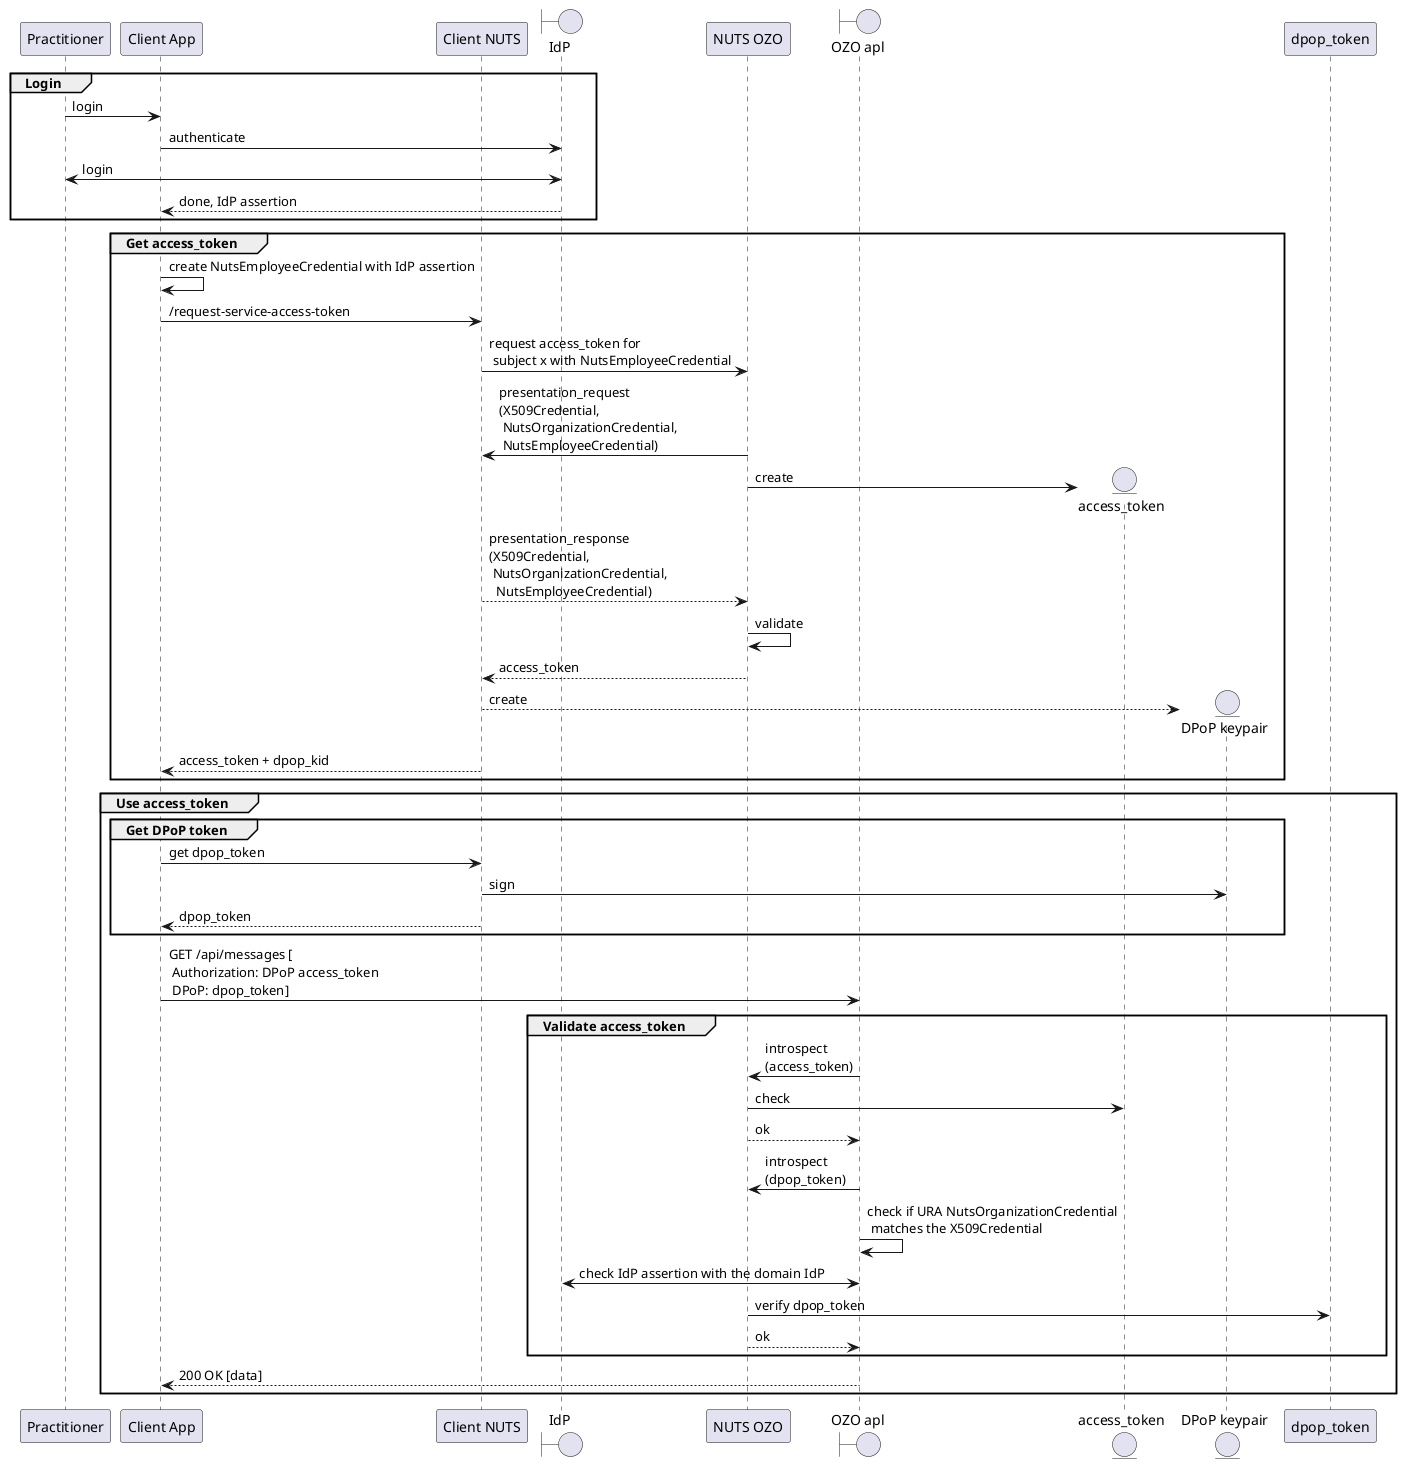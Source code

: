 @startuml
participant "Practitioner" as user
participant "Client App" as client_app
participant "Client NUTS" as client_nuts
boundary "IdP" as domain_idp

participant "NUTS OZO" as nuts_ozo
boundary "OZO apl" as ozo_api
entity "access_token" as access_token
entity "DPoP keypair" as dpop_key

group Login
    user -> client_app: login
    client_app -> domain_idp: authenticate
    domain_idp <-> user: login
    domain_idp --> client_app: done, IdP assertion
end

group Get access_token
    client_app -> client_app: create NutsEmployeeCredential with IdP assertion
    client_app -> client_nuts: /request-service-access-token
    client_nuts -> nuts_ozo: request access_token for\n subject x with NutsEmployeeCredential
    nuts_ozo -> client_nuts: presentation_request \n(X509Credential,\n NutsOrganizationCredential,\n NutsEmployeeCredential)
    create access_token
    nuts_ozo -> access_token: create
    client_nuts --> nuts_ozo: presentation_response \n(X509Credential,\n NutsOrganizationCredential,\n  NutsEmployeeCredential)
    nuts_ozo -> nuts_ozo: validate
    nuts_ozo --> client_nuts: access_token
    create dpop_key
    client_nuts --> dpop_key: create
    client_nuts --> client_app: access_token + dpop_kid
end
group Use access_token
    group Get DPoP token
        client_app -> client_nuts: get dpop_token
        client_nuts -> dpop_key: sign
        client_nuts --> client_app: dpop_token
    end
    client_app -> ozo_api: GET /api/messages [\n Authorization: DPoP access_token\n DPoP: dpop_token]
    group Validate access_token
        ozo_api -> nuts_ozo: introspect\n(access_token)
        nuts_ozo -> access_token: check
        nuts_ozo --> ozo_api: ok
        ozo_api -> nuts_ozo: introspect\n(dpop_token)
        ozo_api -> ozo_api: check if URA NutsOrganizationCredential\n matches the X509Credential
        ozo_api <-> domain_idp: check IdP assertion with the domain IdP
        nuts_ozo -> dpop_token: verify dpop_token
        nuts_ozo --> ozo_api: ok
    end
    ozo_api --> client_app: 200 OK [data]
end

@enduml
